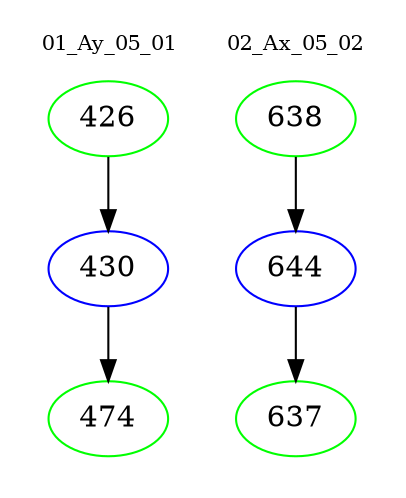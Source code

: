 digraph{
subgraph cluster_0 {
color = white
label = "01_Ay_05_01";
fontsize=10;
T0_426 [label="426", color="green"]
T0_426 -> T0_430 [color="black"]
T0_430 [label="430", color="blue"]
T0_430 -> T0_474 [color="black"]
T0_474 [label="474", color="green"]
}
subgraph cluster_1 {
color = white
label = "02_Ax_05_02";
fontsize=10;
T1_638 [label="638", color="green"]
T1_638 -> T1_644 [color="black"]
T1_644 [label="644", color="blue"]
T1_644 -> T1_637 [color="black"]
T1_637 [label="637", color="green"]
}
}
